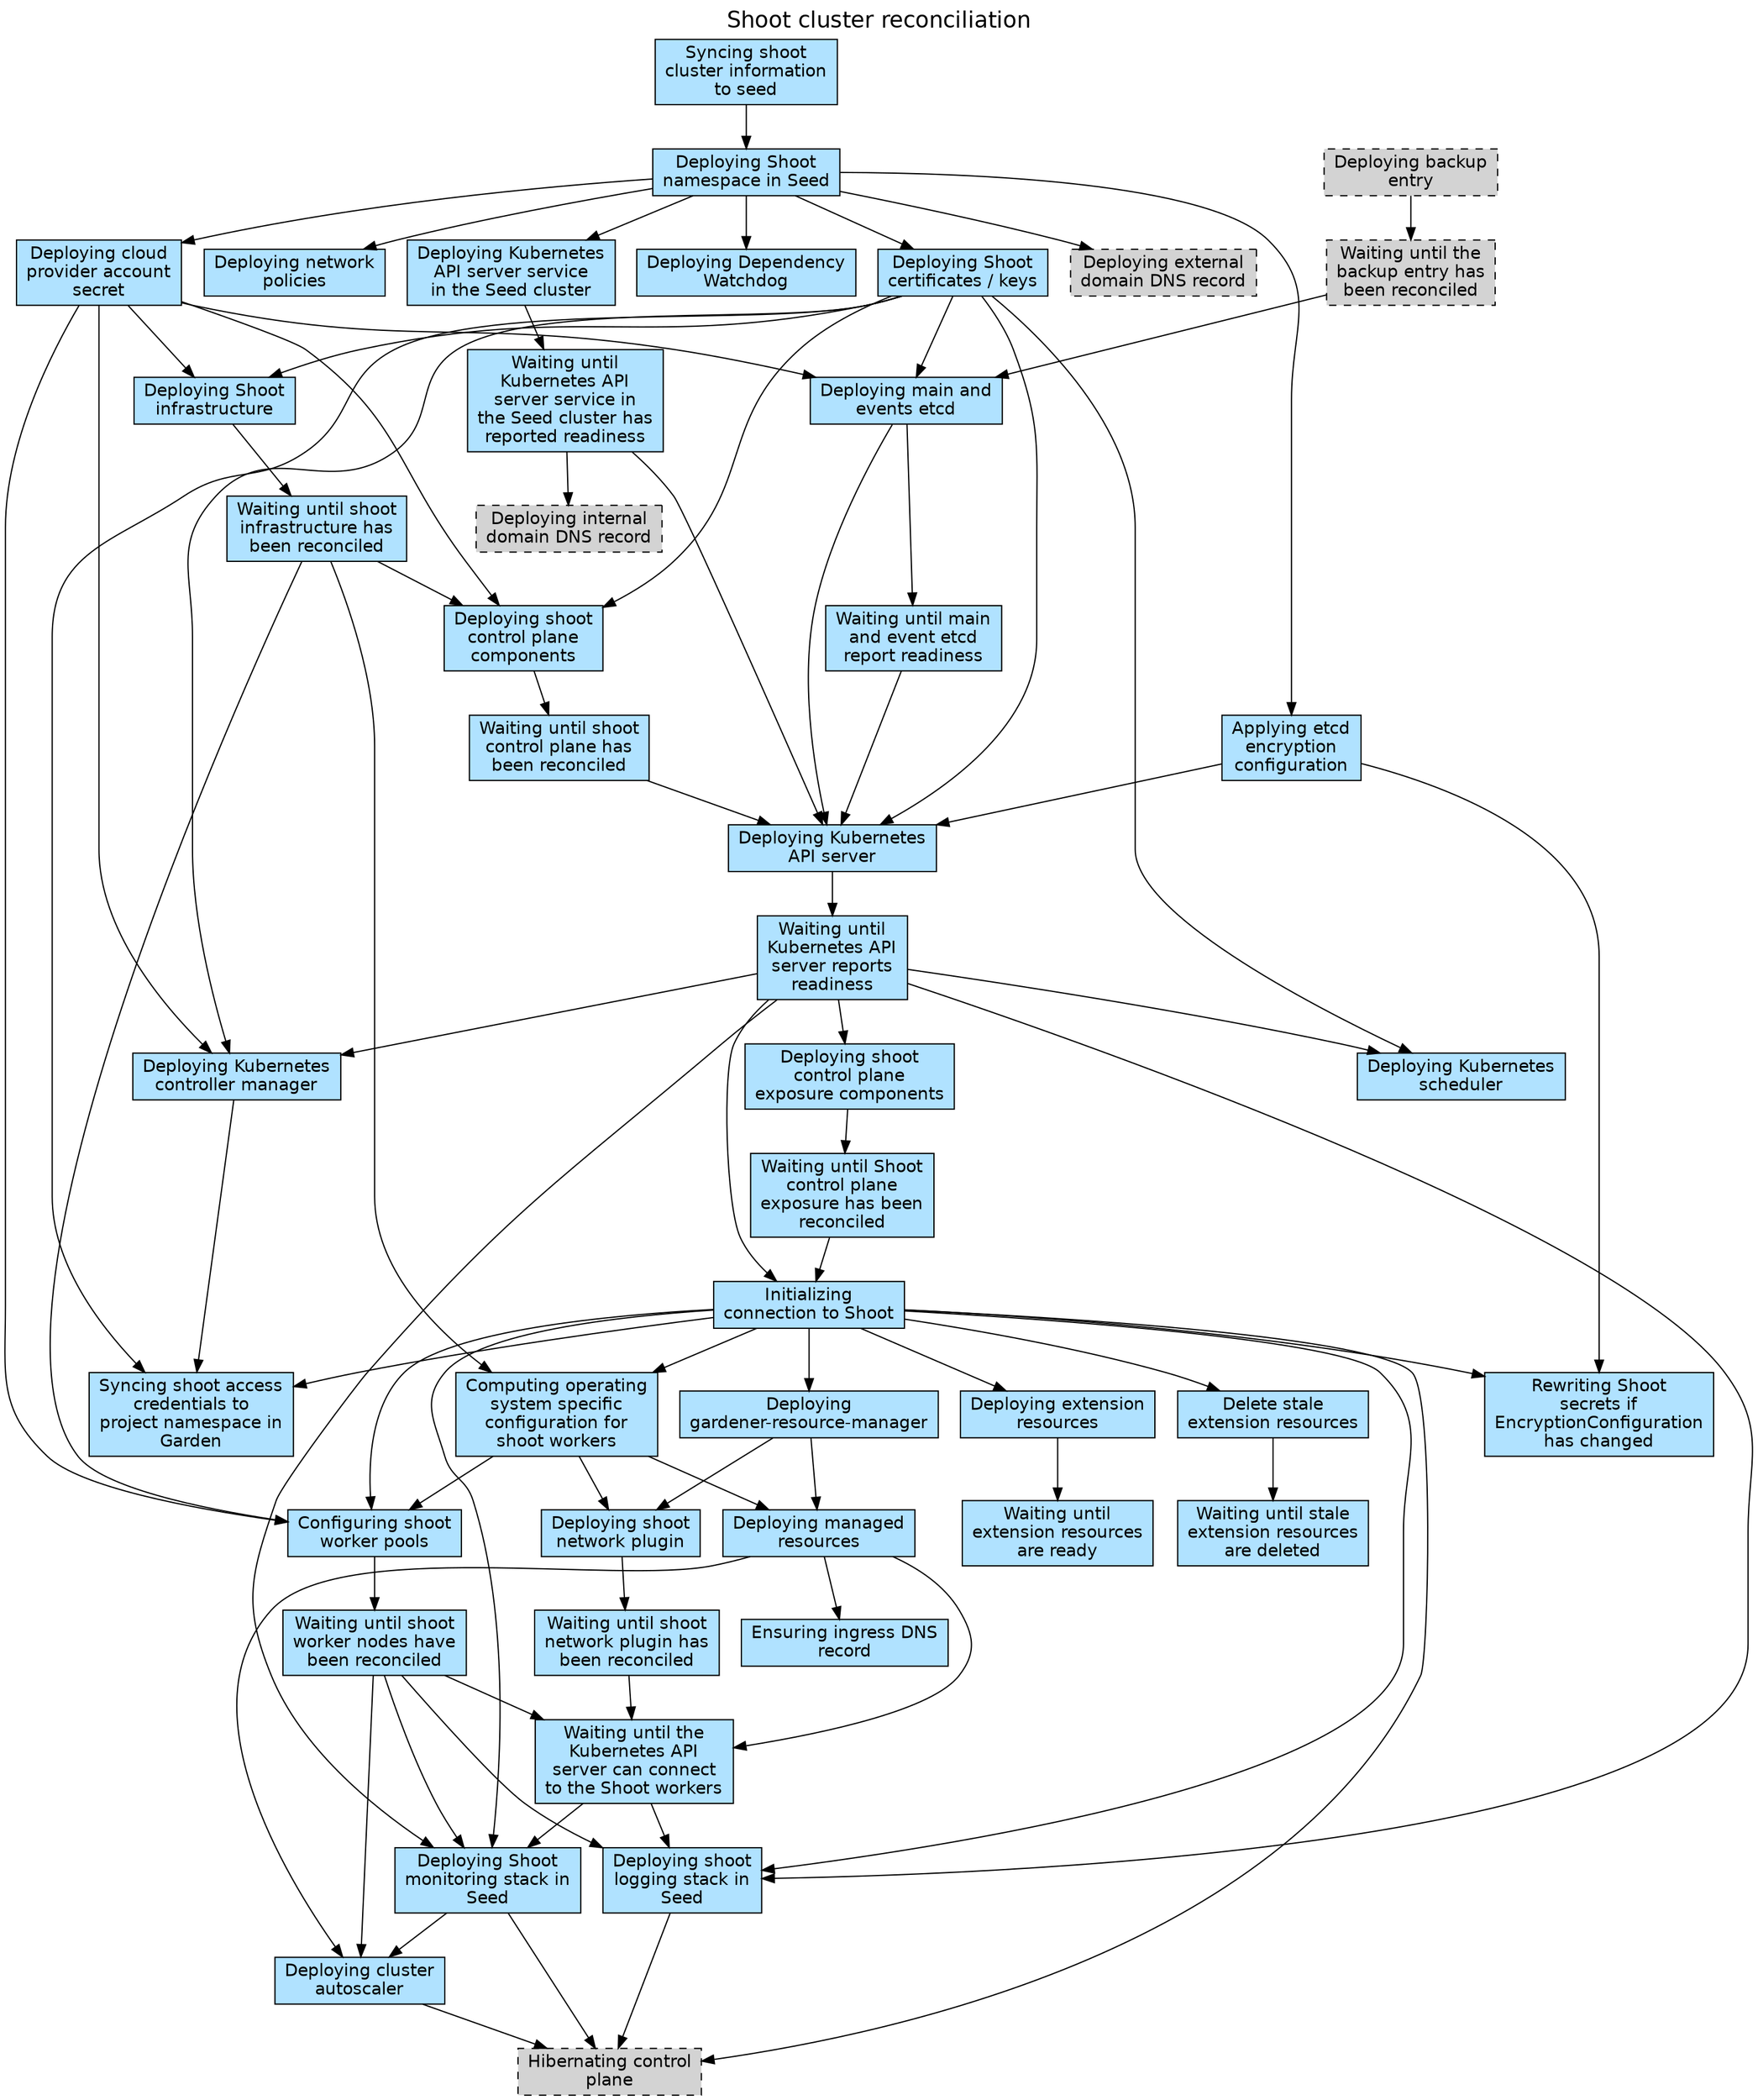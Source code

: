 strict digraph {
  graph [
    label="Shoot cluster reconciliation"
    labelloc=t
    fontname=Helvetica
    fontsize=18
  ];
  node [
    fillcolor=lightskyblue1
    shape=box
    fontname=Helvetica
    fontsize=14
    style=filled
  ];

  // Node definitions.
  219221454 [
    label="Deploying shoot\nlogging stack in\nSeed"
    group=mandatory
  ];
  404296726 [
    group=mandatory
    label="Waiting until\nKubernetes API\nserver reports\nreadiness"
  ];
  523177736 [
    label="Applying etcd\nencryption\nconfiguration"
    group=mandatory
  ];
  524948492 [
    label="Waiting until shoot\ncontrol plane has\nbeen reconciled"
    group=mandatory
  ];
  536744982 [
    label="Waiting until shoot\nworker nodes have\nbeen reconciled"
    group=mandatory
  ];
  759369505 [
    label="Deploying cloud\nprovider account\nsecret"
    group=mandatory
  ];
  798625603 [
    label="Deploying Kubernetes\ncontroller manager"
    group=mandatory
  ];
  936318100 [
    label="Waiting until shoot\nnetwork plugin has\nbeen reconciled"
    group=mandatory
  ];
  985927437 [
    label="Deploying Shoot\nmonitoring stack in\nSeed"
    group=mandatory
  ];
  1042288560 [
    label="Deploying shoot\ncontrol plane\ncomponents"
    group=mandatory
  ];
  1055003868 [
    label="Waiting until shoot\ninfrastructure has\nbeen reconciled"
    group=mandatory
  ];
  1322848213 [
    label="Syncing shoot\ncluster information\nto seed"
    group=mandatory
  ];
  1633421460 [
    label="Deploying backup\nentry"
    fillcolor=lightgrey
    style="filled,dashed"
    group=optional
  ];
  1669734388 [
    label="Waiting until\nKubernetes API\nserver service in\nthe Seed cluster has\nreported readiness"
    group=mandatory
  ];
  1876627621 [
    label="Waiting until\nextension resources\nare ready"
    group=mandatory
  ];
  2086345284 [
    label="Computing operating\nsystem specific\nconfiguration for\nshoot workers"
    group=mandatory
  ];
  2119371197 [
    label="Hibernating control\nplane"
    fillcolor=lightgrey
    style="filled,dashed"
    group=optional
  ];
  2315127374 [
    group=mandatory
    label="Deploying network\npolicies"
  ];
  2399799819 [
    label="Ensuring ingress DNS\nrecord"
    group=mandatory
  ];
  2400392641 [
    label="Deploying Kubernetes\nAPI server service\nin the Seed cluster"
    group=mandatory
  ];
  2449607316 [
    group=mandatory
    label="Deploying managed\nresources"
  ];
  2675116833 [
    label="Deploying cluster\nautoscaler"
    group=mandatory
  ];
  2784299804 [
    label="Deploying Dependency\nWatchdog"
    group=mandatory
  ];
  2889616292 [
    label="Deploying extension\nresources"
    group=mandatory
  ];
  2930510649 [
    label="Deploying main and\nevents etcd"
    group=mandatory
  ];
  3022261187 [
    group=mandatory
    label="Deploying Kubernetes\nscheduler"
  ];
  3031501818 [
    label="Deploying Shoot\ninfrastructure"
    group=mandatory
  ];
  3049130962 [
    label="Deploying shoot\nnetwork plugin"
    group=mandatory
  ];
  3057454032 [
    label="Configuring shoot\nworker pools"
    group=mandatory
  ];
  3139046293 [
    label="Deploying Kubernetes\nAPI server"
    group=mandatory
  ];
  3281394308 [
    label="Waiting until the\nKubernetes API\nserver can connect\nto the Shoot workers"
    group=mandatory
  ];
  3372223621 [
    label="Delete stale\nextension resources"
    group=mandatory
  ];
  3475770476 [
    group=mandatory
    label="Initializing\nconnection to Shoot"
  ];
  3566341182 [
    label="Deploying Shoot\nnamespace in Seed"
    group=mandatory
  ];
  3666285268 [
    label="Waiting until main\nand event etcd\nreport readiness"
    group=mandatory
  ];
  3690468023 [
    fillcolor=lightgrey
    style="filled,dashed"
    group=optional
    label="Waiting until the\nbackup entry has\nbeen reconciled"
  ];
  3694269259 [
    label="Deploying shoot\ncontrol plane\nexposure components"
    group=mandatory
  ];
  3840087943 [
    label="Waiting until Shoot\ncontrol plane\nexposure has been\nreconciled"
    group=mandatory
  ];
  4014610394 [
    group=mandatory
    label="Rewriting Shoot\nsecrets if\nEncryptionConfiguration\nhas changed"
  ];
  4018081050 [
    label="Deploying Shoot\ncertificates / keys"
    group=mandatory
  ];
  4116254129 [
    label="Deploying\ngardener-resource-manager"
    group=mandatory
  ];
  4245228901 [
    label="Deploying internal\ndomain DNS record"
    fillcolor=lightgrey
    style="filled,dashed"
    group=optional
  ];
  4254797163 [
    label="Deploying external\ndomain DNS record"
    fillcolor=lightgrey
    style="filled,dashed"
    group=optional
  ];
  4274067384 [
    label="Syncing shoot access\ncredentials to\nproject namespace in\nGarden"
    group=mandatory
  ];
  4281078688 [
    label="Waiting until stale\nextension resources\nare deleted"
    group=mandatory
  ];

  // Edge definitions.
  219221454 -> 2119371197;
  404296726 -> 219221454;
  404296726 -> 798625603;
  404296726 -> 985927437;
  404296726 -> 3022261187;
  404296726 -> 3475770476;
  404296726 -> 3694269259;
  523177736 -> 3139046293;
  523177736 -> 4014610394;
  524948492 -> 3139046293;
  536744982 -> 219221454;
  536744982 -> 985927437;
  536744982 -> 2675116833;
  536744982 -> 3281394308;
  759369505 -> 798625603;
  759369505 -> 1042288560;
  759369505 -> 2930510649;
  759369505 -> 3031501818;
  759369505 -> 3057454032;
  798625603 -> 4274067384;
  936318100 -> 3281394308;
  985927437 -> 2119371197;
  985927437 -> 2675116833;
  1042288560 -> 524948492;
  1055003868 -> 1042288560;
  1055003868 -> 2086345284;
  1055003868 -> 3057454032;
  1322848213 -> 3566341182;
  1633421460 -> 3690468023;
  1669734388 -> 3139046293;
  1669734388 -> 4245228901;
  2086345284 -> 2449607316;
  2086345284 -> 3049130962;
  2086345284 -> 3057454032;
  2400392641 -> 1669734388;
  2449607316 -> 2399799819;
  2449607316 -> 2675116833;
  2449607316 -> 3281394308;
  2675116833 -> 2119371197;
  2889616292 -> 1876627621;
  2930510649 -> 3139046293;
  2930510649 -> 3666285268;
  3031501818 -> 1055003868;
  3049130962 -> 936318100;
  3057454032 -> 536744982;
  3139046293 -> 404296726;
  3281394308 -> 219221454;
  3281394308 -> 985927437;
  3372223621 -> 4281078688;
  3475770476 -> 219221454;
  3475770476 -> 985927437;
  3475770476 -> 2086345284;
  3475770476 -> 2119371197;
  3475770476 -> 2889616292;
  3475770476 -> 3057454032;
  3475770476 -> 3372223621;
  3475770476 -> 4014610394;
  3475770476 -> 4116254129;
  3475770476 -> 4274067384;
  3566341182 -> 523177736;
  3566341182 -> 759369505;
  3566341182 -> 2315127374;
  3566341182 -> 2400392641;
  3566341182 -> 2784299804;
  3566341182 -> 4018081050;
  3566341182 -> 4254797163;
  3666285268 -> 3139046293;
  3690468023 -> 2930510649;
  3694269259 -> 3840087943;
  3840087943 -> 3475770476;
  4018081050 -> 798625603;
  4018081050 -> 1042288560;
  4018081050 -> 2930510649;
  4018081050 -> 3022261187;
  4018081050 -> 3031501818;
  4018081050 -> 3139046293;
  4018081050 -> 4274067384;
  4116254129 -> 2449607316;
  4116254129 -> 3049130962;
}
